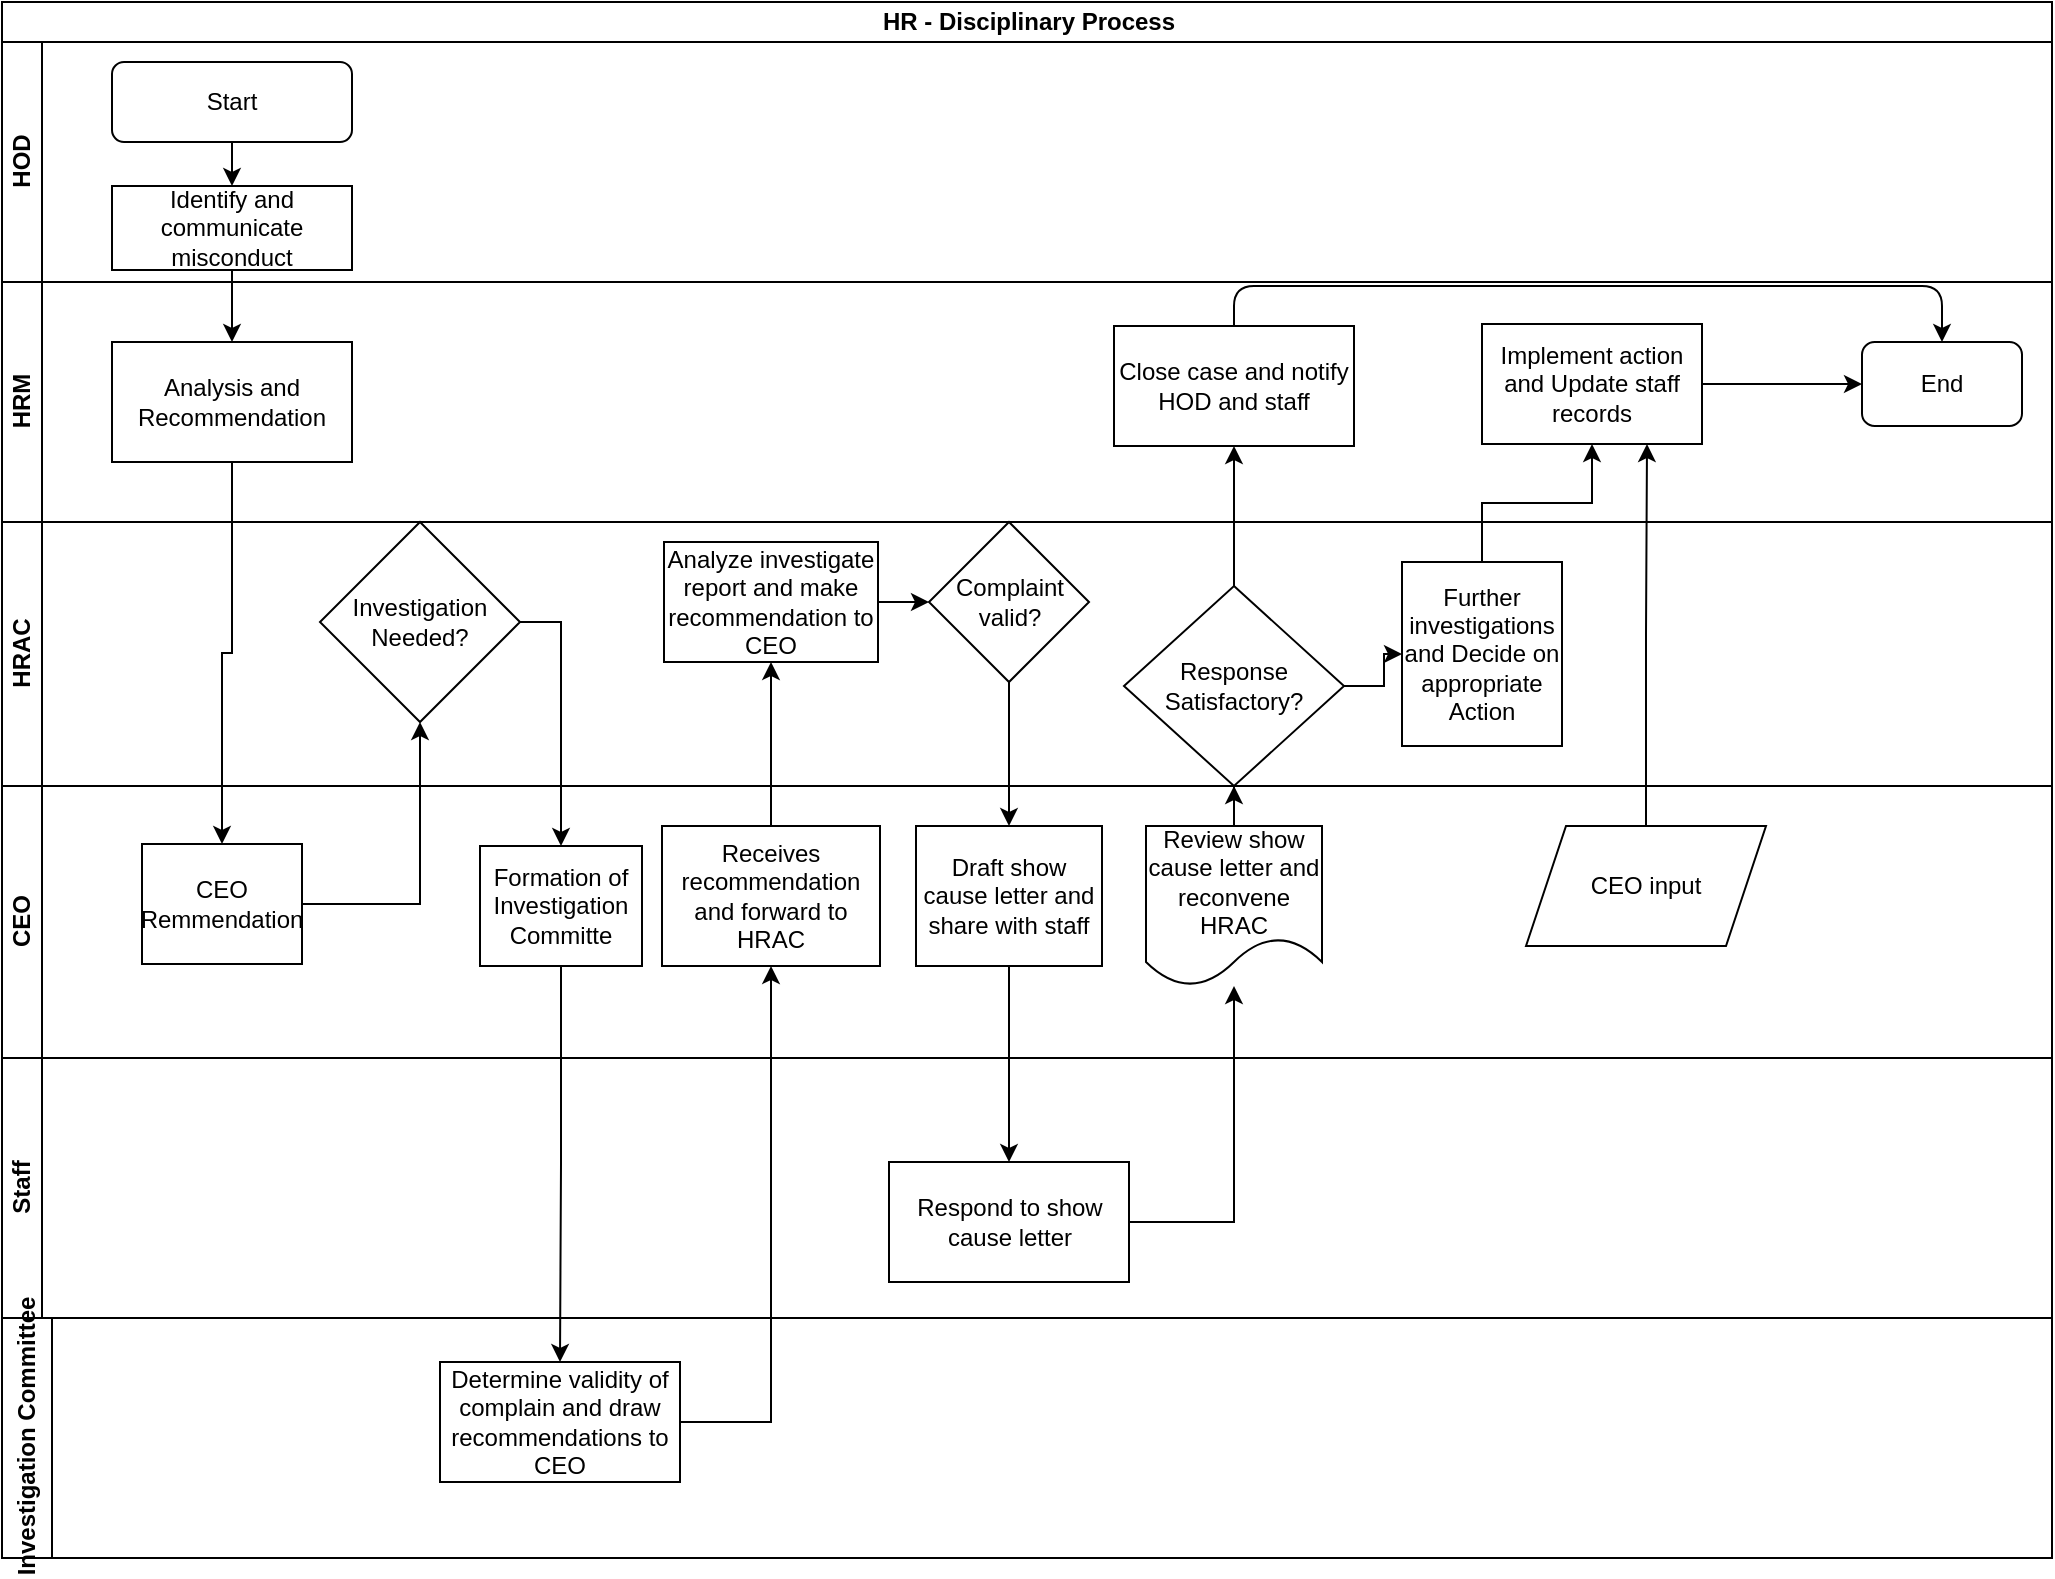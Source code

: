<mxfile version="13.6.5" type="github">
  <diagram id="C5RBs43oDa-KdzZeNtuy" name="Page-1">
    <mxGraphModel dx="1038" dy="547" grid="1" gridSize="10" guides="1" tooltips="1" connect="1" arrows="1" fold="1" page="1" pageScale="1" pageWidth="1169" pageHeight="827" math="0" shadow="0">
      <root>
        <mxCell id="WIyWlLk6GJQsqaUBKTNV-0" />
        <mxCell id="WIyWlLk6GJQsqaUBKTNV-1" parent="WIyWlLk6GJQsqaUBKTNV-0" />
        <mxCell id="HbI65TitRnQSJaxx7sDL-0" value="HR - Disciplinary Process" style="swimlane;html=1;childLayout=stackLayout;resizeParent=1;resizeParentMax=0;horizontal=1;startSize=20;horizontalStack=0;" vertex="1" parent="WIyWlLk6GJQsqaUBKTNV-1">
          <mxGeometry x="100" y="38" width="1025" height="778" as="geometry" />
        </mxCell>
        <mxCell id="HbI65TitRnQSJaxx7sDL-1" value="HOD" style="swimlane;html=1;startSize=20;horizontal=0;" vertex="1" parent="HbI65TitRnQSJaxx7sDL-0">
          <mxGeometry y="20" width="1025" height="120" as="geometry" />
        </mxCell>
        <mxCell id="HbI65TitRnQSJaxx7sDL-13" value="Start" style="rounded=1;whiteSpace=wrap;html=1;" vertex="1" parent="HbI65TitRnQSJaxx7sDL-1">
          <mxGeometry x="55" y="10" width="120" height="40" as="geometry" />
        </mxCell>
        <mxCell id="HbI65TitRnQSJaxx7sDL-14" value="Identify and communicate misconduct" style="rounded=0;whiteSpace=wrap;html=1;" vertex="1" parent="HbI65TitRnQSJaxx7sDL-1">
          <mxGeometry x="55" y="72" width="120" height="42" as="geometry" />
        </mxCell>
        <mxCell id="HbI65TitRnQSJaxx7sDL-43" value="" style="endArrow=classic;html=1;exitX=0.5;exitY=1;exitDx=0;exitDy=0;" edge="1" parent="HbI65TitRnQSJaxx7sDL-1" source="HbI65TitRnQSJaxx7sDL-13" target="HbI65TitRnQSJaxx7sDL-14">
          <mxGeometry width="50" height="50" relative="1" as="geometry">
            <mxPoint x="510" y="242" as="sourcePoint" />
            <mxPoint x="560" y="192" as="targetPoint" />
          </mxGeometry>
        </mxCell>
        <mxCell id="HbI65TitRnQSJaxx7sDL-2" value="HRM" style="swimlane;html=1;startSize=20;horizontal=0;" vertex="1" parent="HbI65TitRnQSJaxx7sDL-0">
          <mxGeometry y="140" width="1025" height="120" as="geometry" />
        </mxCell>
        <mxCell id="HbI65TitRnQSJaxx7sDL-52" value="Implement action and Update staff records" style="whiteSpace=wrap;html=1;rounded=0;" vertex="1" parent="HbI65TitRnQSJaxx7sDL-2">
          <mxGeometry x="740" y="21" width="110" height="60" as="geometry" />
        </mxCell>
        <mxCell id="HbI65TitRnQSJaxx7sDL-17" value="Analysis and Recommendation" style="rounded=0;whiteSpace=wrap;html=1;" vertex="1" parent="HbI65TitRnQSJaxx7sDL-2">
          <mxGeometry x="55" y="30" width="120" height="60" as="geometry" />
        </mxCell>
        <mxCell id="HbI65TitRnQSJaxx7sDL-46" value="Close case and notify HOD and staff" style="whiteSpace=wrap;html=1;rounded=0;" vertex="1" parent="HbI65TitRnQSJaxx7sDL-2">
          <mxGeometry x="556" y="22" width="120" height="60" as="geometry" />
        </mxCell>
        <mxCell id="HbI65TitRnQSJaxx7sDL-48" value="End" style="rounded=1;whiteSpace=wrap;html=1;" vertex="1" parent="HbI65TitRnQSJaxx7sDL-2">
          <mxGeometry x="930" y="30" width="80" height="42" as="geometry" />
        </mxCell>
        <mxCell id="HbI65TitRnQSJaxx7sDL-49" value="" style="endArrow=classic;html=1;entryX=0.5;entryY=0;entryDx=0;entryDy=0;exitX=0.5;exitY=0;exitDx=0;exitDy=0;" edge="1" parent="HbI65TitRnQSJaxx7sDL-2" source="HbI65TitRnQSJaxx7sDL-46" target="HbI65TitRnQSJaxx7sDL-48">
          <mxGeometry width="50" height="50" relative="1" as="geometry">
            <mxPoint x="500" y="192" as="sourcePoint" />
            <mxPoint x="550" y="142" as="targetPoint" />
            <Array as="points">
              <mxPoint x="616" y="2" />
              <mxPoint x="970" y="2" />
            </Array>
          </mxGeometry>
        </mxCell>
        <mxCell id="HbI65TitRnQSJaxx7sDL-57" value="" style="edgeStyle=orthogonalEdgeStyle;rounded=0;orthogonalLoop=1;jettySize=auto;html=1;entryX=0;entryY=0.5;entryDx=0;entryDy=0;" edge="1" parent="HbI65TitRnQSJaxx7sDL-2" source="HbI65TitRnQSJaxx7sDL-52" target="HbI65TitRnQSJaxx7sDL-48">
          <mxGeometry relative="1" as="geometry">
            <mxPoint x="910" y="52" as="targetPoint" />
          </mxGeometry>
        </mxCell>
        <mxCell id="HbI65TitRnQSJaxx7sDL-3" value="HRAC" style="swimlane;html=1;startSize=20;horizontal=0;" vertex="1" parent="HbI65TitRnQSJaxx7sDL-0">
          <mxGeometry y="260" width="1025" height="132" as="geometry" />
        </mxCell>
        <mxCell id="HbI65TitRnQSJaxx7sDL-35" value="Complaint valid?" style="rhombus;whiteSpace=wrap;html=1;rounded=0;" vertex="1" parent="HbI65TitRnQSJaxx7sDL-3">
          <mxGeometry x="463.5" width="80" height="80" as="geometry" />
        </mxCell>
        <mxCell id="HbI65TitRnQSJaxx7sDL-25" value="Investigation Needed?" style="rhombus;whiteSpace=wrap;html=1;rounded=0;" vertex="1" parent="HbI65TitRnQSJaxx7sDL-3">
          <mxGeometry x="159" width="100" height="100" as="geometry" />
        </mxCell>
        <mxCell id="HbI65TitRnQSJaxx7sDL-33" value="Analyze investigate report and make recommendation to CEO" style="whiteSpace=wrap;html=1;rounded=0;" vertex="1" parent="HbI65TitRnQSJaxx7sDL-3">
          <mxGeometry x="331" y="10" width="107" height="60" as="geometry" />
        </mxCell>
        <mxCell id="HbI65TitRnQSJaxx7sDL-36" value="" style="edgeStyle=orthogonalEdgeStyle;rounded=0;orthogonalLoop=1;jettySize=auto;html=1;" edge="1" parent="HbI65TitRnQSJaxx7sDL-3" source="HbI65TitRnQSJaxx7sDL-33" target="HbI65TitRnQSJaxx7sDL-35">
          <mxGeometry relative="1" as="geometry" />
        </mxCell>
        <mxCell id="HbI65TitRnQSJaxx7sDL-50" value="Further investigations and Decide on appropriate Action" style="whiteSpace=wrap;html=1;rounded=0;" vertex="1" parent="HbI65TitRnQSJaxx7sDL-3">
          <mxGeometry x="700" y="20" width="80" height="92" as="geometry" />
        </mxCell>
        <mxCell id="HbI65TitRnQSJaxx7sDL-44" value="Response Satisfactory?" style="rhombus;whiteSpace=wrap;html=1;rounded=0;" vertex="1" parent="HbI65TitRnQSJaxx7sDL-3">
          <mxGeometry x="561" y="32" width="110" height="100" as="geometry" />
        </mxCell>
        <mxCell id="HbI65TitRnQSJaxx7sDL-51" value="" style="edgeStyle=orthogonalEdgeStyle;rounded=0;orthogonalLoop=1;jettySize=auto;html=1;" edge="1" parent="HbI65TitRnQSJaxx7sDL-3" source="HbI65TitRnQSJaxx7sDL-44" target="HbI65TitRnQSJaxx7sDL-50">
          <mxGeometry relative="1" as="geometry" />
        </mxCell>
        <mxCell id="HbI65TitRnQSJaxx7sDL-4" value="CEO" style="swimlane;html=1;startSize=20;horizontal=0;" vertex="1" parent="HbI65TitRnQSJaxx7sDL-0">
          <mxGeometry y="392" width="1025" height="136" as="geometry" />
        </mxCell>
        <mxCell id="HbI65TitRnQSJaxx7sDL-41" value="Review show cause letter and reconvene HRAC" style="shape=document;whiteSpace=wrap;html=1;boundedLbl=1;rounded=0;" vertex="1" parent="HbI65TitRnQSJaxx7sDL-4">
          <mxGeometry x="572" y="20" width="88" height="80" as="geometry" />
        </mxCell>
        <mxCell id="HbI65TitRnQSJaxx7sDL-37" value="Draft show cause letter and share with staff" style="whiteSpace=wrap;html=1;rounded=0;" vertex="1" parent="HbI65TitRnQSJaxx7sDL-4">
          <mxGeometry x="457" y="20" width="93" height="70" as="geometry" />
        </mxCell>
        <mxCell id="HbI65TitRnQSJaxx7sDL-31" value="Receives recommendation and forward to HRAC" style="whiteSpace=wrap;html=1;rounded=0;" vertex="1" parent="HbI65TitRnQSJaxx7sDL-4">
          <mxGeometry x="330" y="20" width="109" height="70" as="geometry" />
        </mxCell>
        <mxCell id="HbI65TitRnQSJaxx7sDL-21" value="CEO Remmendation" style="rounded=0;whiteSpace=wrap;html=1;" vertex="1" parent="HbI65TitRnQSJaxx7sDL-4">
          <mxGeometry x="70" y="29" width="80" height="60" as="geometry" />
        </mxCell>
        <mxCell id="HbI65TitRnQSJaxx7sDL-27" value="Formation of Investigation Committe" style="whiteSpace=wrap;html=1;rounded=0;" vertex="1" parent="HbI65TitRnQSJaxx7sDL-4">
          <mxGeometry x="239" y="30" width="81" height="60" as="geometry" />
        </mxCell>
        <mxCell id="HbI65TitRnQSJaxx7sDL-58" value="CEO input" style="shape=parallelogram;perimeter=parallelogramPerimeter;whiteSpace=wrap;html=1;fixedSize=1;" vertex="1" parent="HbI65TitRnQSJaxx7sDL-4">
          <mxGeometry x="762" y="20" width="120" height="60" as="geometry" />
        </mxCell>
        <mxCell id="HbI65TitRnQSJaxx7sDL-5" value="Staff" style="swimlane;html=1;startSize=20;horizontal=0;" vertex="1" parent="HbI65TitRnQSJaxx7sDL-0">
          <mxGeometry y="528" width="1025" height="130" as="geometry" />
        </mxCell>
        <mxCell id="HbI65TitRnQSJaxx7sDL-39" value="Respond to show cause letter" style="whiteSpace=wrap;html=1;rounded=0;" vertex="1" parent="HbI65TitRnQSJaxx7sDL-5">
          <mxGeometry x="443.5" y="52" width="120" height="60" as="geometry" />
        </mxCell>
        <mxCell id="HbI65TitRnQSJaxx7sDL-12" value="Investigation Committee" style="swimlane;html=1;startSize=25;horizontal=0;" vertex="1" parent="HbI65TitRnQSJaxx7sDL-0">
          <mxGeometry y="658" width="1025" height="120" as="geometry" />
        </mxCell>
        <mxCell id="HbI65TitRnQSJaxx7sDL-29" value="Determine validity of complain and draw recommendations to CEO" style="whiteSpace=wrap;html=1;rounded=0;" vertex="1" parent="HbI65TitRnQSJaxx7sDL-12">
          <mxGeometry x="219" y="22" width="120" height="60" as="geometry" />
        </mxCell>
        <mxCell id="HbI65TitRnQSJaxx7sDL-18" value="" style="edgeStyle=orthogonalEdgeStyle;rounded=0;orthogonalLoop=1;jettySize=auto;html=1;" edge="1" parent="HbI65TitRnQSJaxx7sDL-0" source="HbI65TitRnQSJaxx7sDL-14" target="HbI65TitRnQSJaxx7sDL-17">
          <mxGeometry relative="1" as="geometry" />
        </mxCell>
        <mxCell id="HbI65TitRnQSJaxx7sDL-22" value="" style="edgeStyle=orthogonalEdgeStyle;rounded=0;orthogonalLoop=1;jettySize=auto;html=1;" edge="1" parent="HbI65TitRnQSJaxx7sDL-0" source="HbI65TitRnQSJaxx7sDL-17" target="HbI65TitRnQSJaxx7sDL-21">
          <mxGeometry relative="1" as="geometry" />
        </mxCell>
        <mxCell id="HbI65TitRnQSJaxx7sDL-26" value="" style="edgeStyle=orthogonalEdgeStyle;rounded=0;orthogonalLoop=1;jettySize=auto;html=1;exitX=1;exitY=0.5;exitDx=0;exitDy=0;" edge="1" parent="HbI65TitRnQSJaxx7sDL-0" source="HbI65TitRnQSJaxx7sDL-21" target="HbI65TitRnQSJaxx7sDL-25">
          <mxGeometry relative="1" as="geometry">
            <mxPoint x="129" y="439" as="sourcePoint" />
          </mxGeometry>
        </mxCell>
        <mxCell id="HbI65TitRnQSJaxx7sDL-28" value="" style="edgeStyle=orthogonalEdgeStyle;rounded=0;orthogonalLoop=1;jettySize=auto;html=1;exitX=1;exitY=0.5;exitDx=0;exitDy=0;" edge="1" parent="HbI65TitRnQSJaxx7sDL-0" source="HbI65TitRnQSJaxx7sDL-25" target="HbI65TitRnQSJaxx7sDL-27">
          <mxGeometry relative="1" as="geometry" />
        </mxCell>
        <mxCell id="HbI65TitRnQSJaxx7sDL-30" value="" style="edgeStyle=orthogonalEdgeStyle;rounded=0;orthogonalLoop=1;jettySize=auto;html=1;" edge="1" parent="HbI65TitRnQSJaxx7sDL-0" source="HbI65TitRnQSJaxx7sDL-27" target="HbI65TitRnQSJaxx7sDL-29">
          <mxGeometry relative="1" as="geometry" />
        </mxCell>
        <mxCell id="HbI65TitRnQSJaxx7sDL-32" value="" style="edgeStyle=orthogonalEdgeStyle;rounded=0;orthogonalLoop=1;jettySize=auto;html=1;exitX=1;exitY=0.5;exitDx=0;exitDy=0;" edge="1" parent="HbI65TitRnQSJaxx7sDL-0" source="HbI65TitRnQSJaxx7sDL-29" target="HbI65TitRnQSJaxx7sDL-31">
          <mxGeometry relative="1" as="geometry" />
        </mxCell>
        <mxCell id="HbI65TitRnQSJaxx7sDL-34" value="" style="edgeStyle=orthogonalEdgeStyle;rounded=0;orthogonalLoop=1;jettySize=auto;html=1;" edge="1" parent="HbI65TitRnQSJaxx7sDL-0" source="HbI65TitRnQSJaxx7sDL-31" target="HbI65TitRnQSJaxx7sDL-33">
          <mxGeometry relative="1" as="geometry" />
        </mxCell>
        <mxCell id="HbI65TitRnQSJaxx7sDL-38" value="" style="edgeStyle=orthogonalEdgeStyle;rounded=0;orthogonalLoop=1;jettySize=auto;html=1;" edge="1" parent="HbI65TitRnQSJaxx7sDL-0" source="HbI65TitRnQSJaxx7sDL-35" target="HbI65TitRnQSJaxx7sDL-37">
          <mxGeometry relative="1" as="geometry" />
        </mxCell>
        <mxCell id="HbI65TitRnQSJaxx7sDL-40" value="" style="edgeStyle=orthogonalEdgeStyle;rounded=0;orthogonalLoop=1;jettySize=auto;html=1;" edge="1" parent="HbI65TitRnQSJaxx7sDL-0" source="HbI65TitRnQSJaxx7sDL-37" target="HbI65TitRnQSJaxx7sDL-39">
          <mxGeometry relative="1" as="geometry" />
        </mxCell>
        <mxCell id="HbI65TitRnQSJaxx7sDL-42" value="" style="edgeStyle=orthogonalEdgeStyle;rounded=0;orthogonalLoop=1;jettySize=auto;html=1;" edge="1" parent="HbI65TitRnQSJaxx7sDL-0" source="HbI65TitRnQSJaxx7sDL-39" target="HbI65TitRnQSJaxx7sDL-41">
          <mxGeometry relative="1" as="geometry" />
        </mxCell>
        <mxCell id="HbI65TitRnQSJaxx7sDL-45" value="" style="edgeStyle=orthogonalEdgeStyle;rounded=0;orthogonalLoop=1;jettySize=auto;html=1;" edge="1" parent="HbI65TitRnQSJaxx7sDL-0" source="HbI65TitRnQSJaxx7sDL-41" target="HbI65TitRnQSJaxx7sDL-44">
          <mxGeometry relative="1" as="geometry" />
        </mxCell>
        <mxCell id="HbI65TitRnQSJaxx7sDL-47" value="" style="edgeStyle=orthogonalEdgeStyle;rounded=0;orthogonalLoop=1;jettySize=auto;html=1;" edge="1" parent="HbI65TitRnQSJaxx7sDL-0" source="HbI65TitRnQSJaxx7sDL-44" target="HbI65TitRnQSJaxx7sDL-46">
          <mxGeometry relative="1" as="geometry" />
        </mxCell>
        <mxCell id="HbI65TitRnQSJaxx7sDL-53" value="" style="edgeStyle=orthogonalEdgeStyle;rounded=0;orthogonalLoop=1;jettySize=auto;html=1;" edge="1" parent="HbI65TitRnQSJaxx7sDL-0" source="HbI65TitRnQSJaxx7sDL-50" target="HbI65TitRnQSJaxx7sDL-52">
          <mxGeometry relative="1" as="geometry" />
        </mxCell>
        <mxCell id="HbI65TitRnQSJaxx7sDL-60" value="" style="edgeStyle=orthogonalEdgeStyle;rounded=0;orthogonalLoop=1;jettySize=auto;html=1;entryX=0.75;entryY=1;entryDx=0;entryDy=0;" edge="1" parent="HbI65TitRnQSJaxx7sDL-0" source="HbI65TitRnQSJaxx7sDL-58" target="HbI65TitRnQSJaxx7sDL-52">
          <mxGeometry relative="1" as="geometry">
            <mxPoint x="840" y="332" as="targetPoint" />
          </mxGeometry>
        </mxCell>
      </root>
    </mxGraphModel>
  </diagram>
</mxfile>
